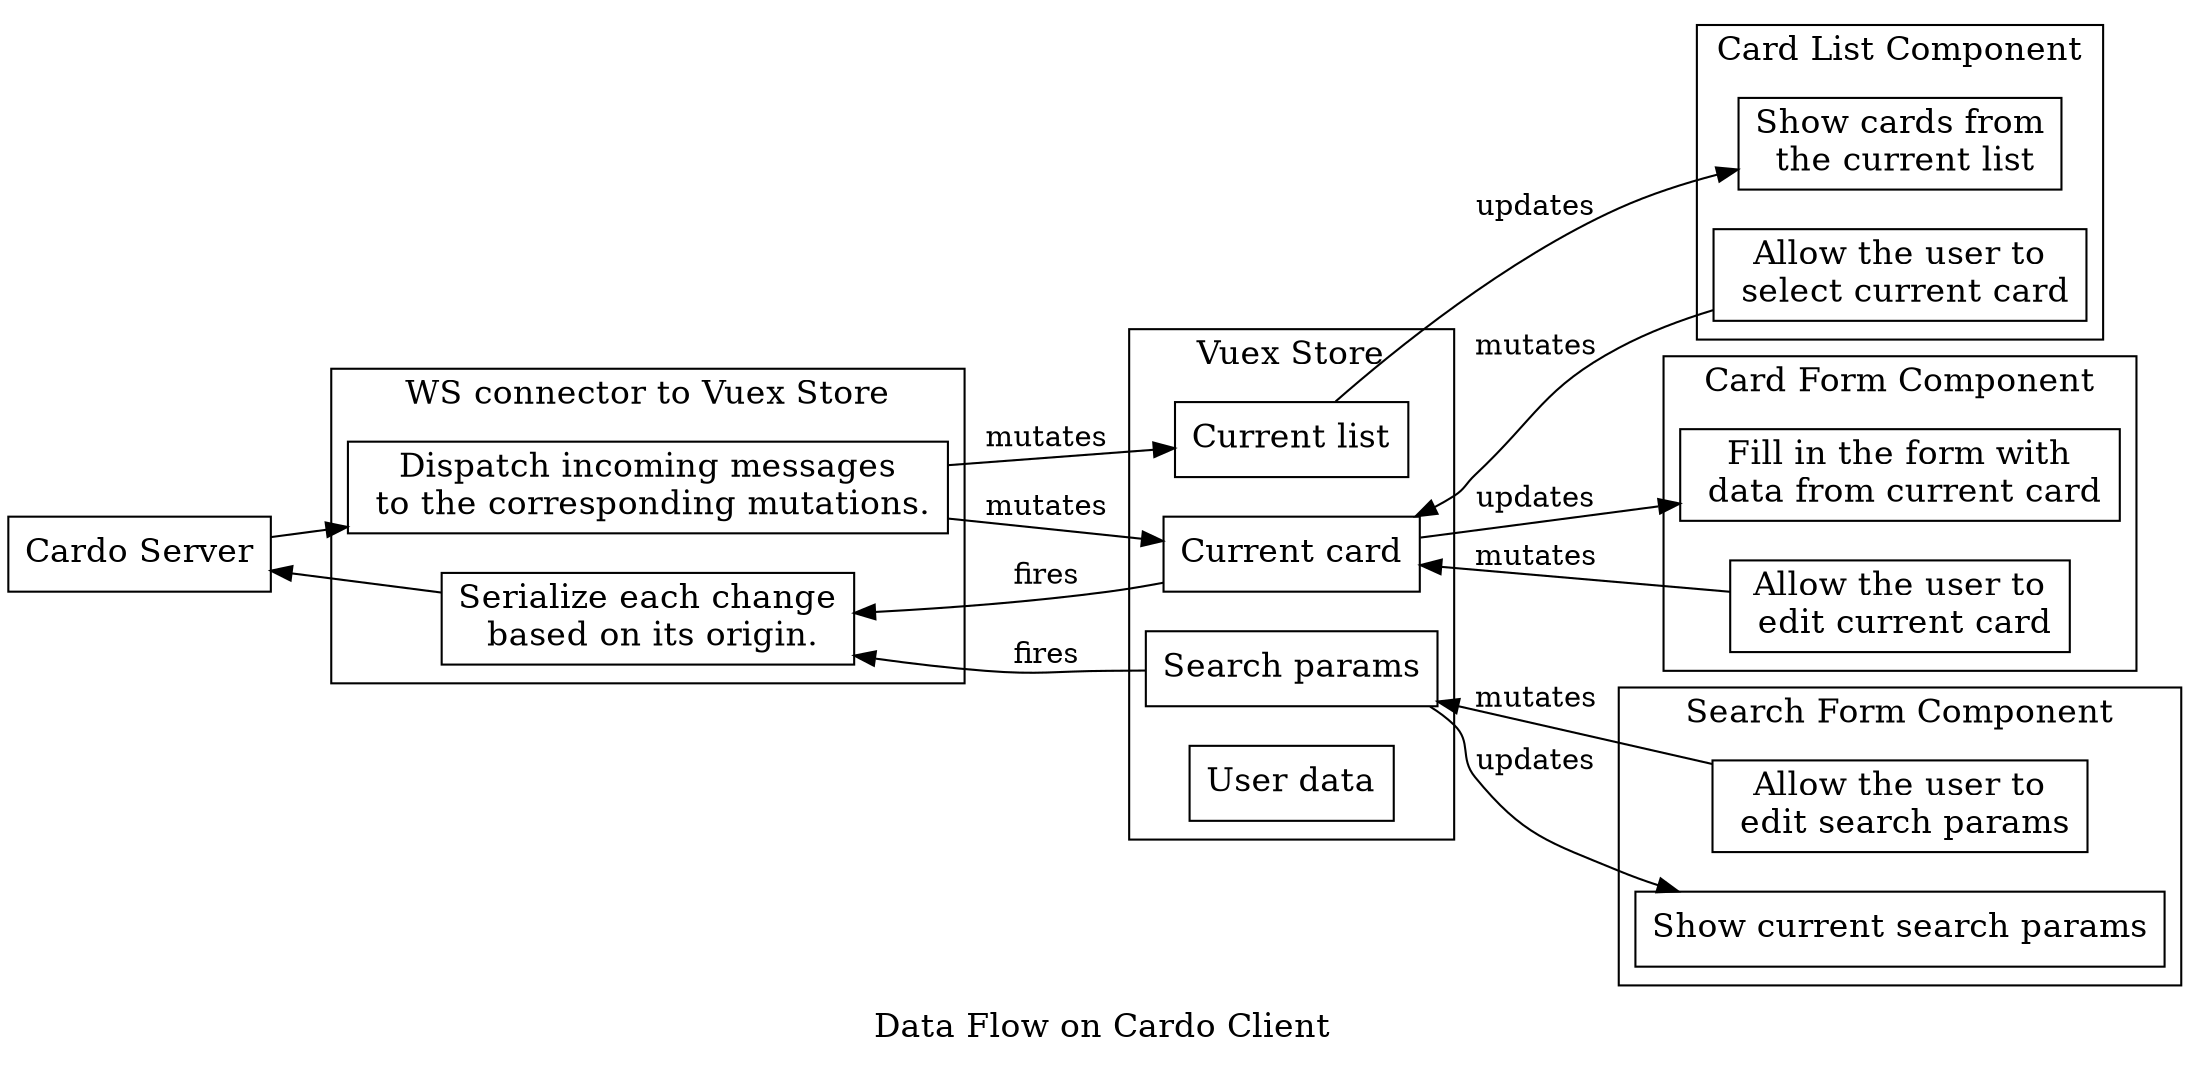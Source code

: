 # https://gist.github.com/rubencaro/75e7b163665b47e0094a

digraph DataFlow {
  rankdir=LR
  label="Data Flow on Cardo Client"
  fontsize=16
  node[fontsize=16, shape=record]
  edge[fontsize=14]

  server[label="Cardo Server", shape=rect]

  subgraph cluster_ws2store {
    label="WS connector to Vuex Store"
    dispatch [label="Dispatch incoming messages\n
    to the corresponding mutations."]
    send [label="Serialize each change\n
    based on its origin."]
  }

  subgraph cluster_store {
    label="Vuex Store"
    current_list[label="Current list"]
    current_card[label="Current card"]
    search_params[label="Search params"]
    user [label="User data"]
  }

  subgraph cluster_form {
    label="Card Form Component"
    edit_card[label="Allow the user to\n edit current card"]
    show_card[label="Fill in the form with\n data from current card"]
  }

  subgraph cluster_list {
    label="Card List Component"
    show_list[label="Show cards from\n the current list"]
    select_current_card[label="Allow the user to\n select current card"]
  }

  subgraph cluster_search {
    label="Search Form Component"
    search[label="Allow the user to\n edit search params"]
    show_search_params[label="Show current search params"]
  }

  server -> dispatch
  send -> server

  edit_card, select_current_card -> current_card [label="mutates"]
  search_params -> search [dir=back,label="mutates"]
  dispatch -> current_card, current_list [label="mutates"]

  current_card -> show_card [label="updates"]
  current_list -> show_list [label="updates"]
  search_params -> show_search_params [label="updates"]

  current_card, search_params -> send [label="fires"]
}